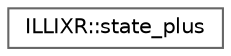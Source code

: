 digraph "Graphical Class Hierarchy"
{
 // LATEX_PDF_SIZE
  bgcolor="transparent";
  edge [fontname=Helvetica,fontsize=10,labelfontname=Helvetica,labelfontsize=10];
  node [fontname=Helvetica,fontsize=10,shape=box,height=0.2,width=0.4];
  rankdir="LR";
  Node0 [id="Node000000",label="ILLIXR::state_plus",height=0.2,width=0.4,color="grey40", fillcolor="white", style="filled",URL="$structILLIXR_1_1state__plus.html",tooltip=" "];
}

